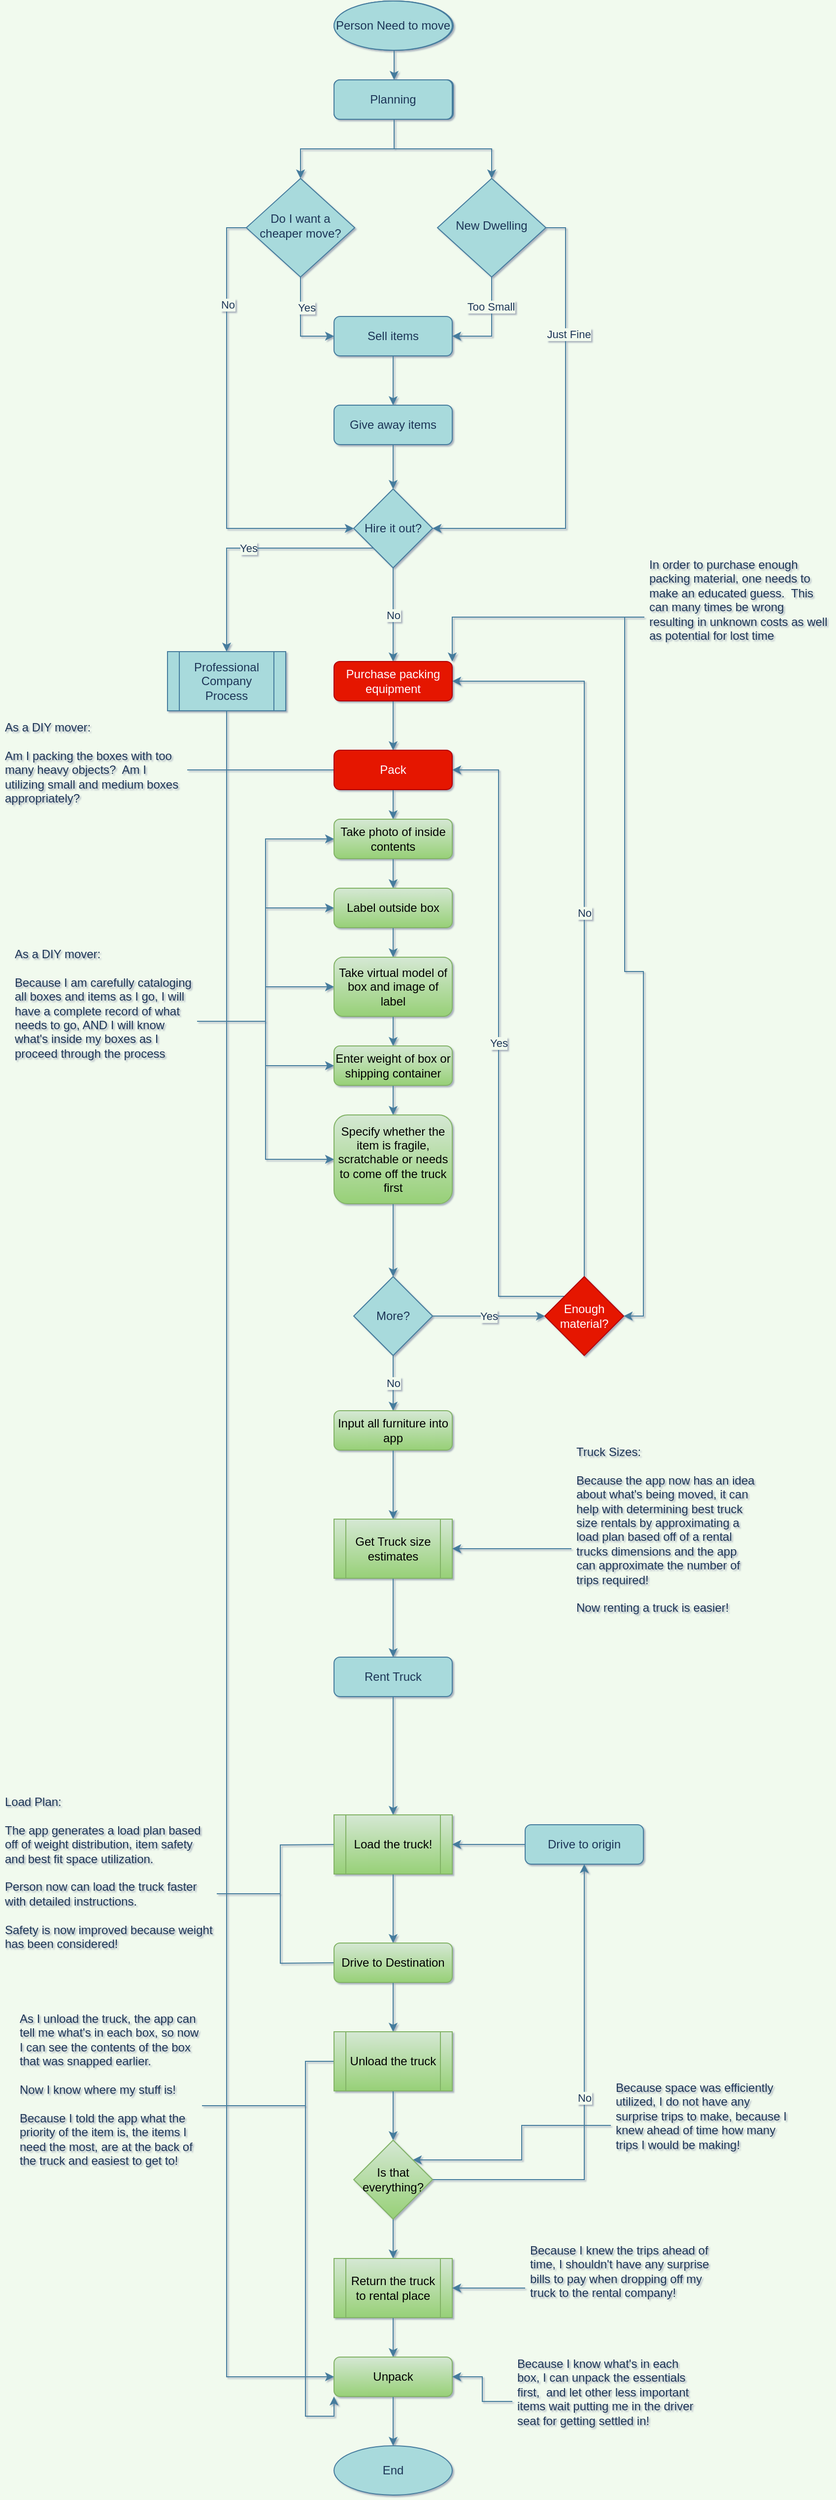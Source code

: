 <mxfile version="13.7.4" type="device"><diagram id="C5RBs43oDa-KdzZeNtuy" name="Page-1"><mxGraphModel dx="2012" dy="659" grid="1" gridSize="10" guides="1" tooltips="1" connect="1" arrows="1" fold="1" page="1" pageScale="1" pageWidth="827" pageHeight="1169" background="#F1FAEE" math="0" shadow="1"><root><mxCell id="WIyWlLk6GJQsqaUBKTNV-0"/><mxCell id="WIyWlLk6GJQsqaUBKTNV-1" parent="WIyWlLk6GJQsqaUBKTNV-0"/><mxCell id="AgDbntee7CzR2gT0Nnll-7" style="edgeStyle=orthogonalEdgeStyle;rounded=0;orthogonalLoop=1;jettySize=auto;html=1;entryX=1;entryY=0.5;entryDx=0;entryDy=0;strokeColor=#457B9D;fontColor=#1D3557;labelBackgroundColor=#F1FAEE;" parent="WIyWlLk6GJQsqaUBKTNV-1" source="WIyWlLk6GJQsqaUBKTNV-6" target="pqsjkemi5PUldkAJivgt-43" edge="1"><mxGeometry relative="1" as="geometry"><mxPoint x="440" y="350" as="targetPoint"/></mxGeometry></mxCell><mxCell id="AgDbntee7CzR2gT0Nnll-9" value="Too Small" style="edgeLabel;html=1;align=center;verticalAlign=middle;resizable=0;points=[];fontColor=#1D3557;labelBackgroundColor=#F1FAEE;" parent="AgDbntee7CzR2gT0Nnll-7" vertex="1" connectable="0"><mxGeometry x="-0.412" y="-1" relative="1" as="geometry"><mxPoint as="offset"/></mxGeometry></mxCell><mxCell id="AgDbntee7CzR2gT0Nnll-31" style="edgeStyle=orthogonalEdgeStyle;rounded=0;orthogonalLoop=1;jettySize=auto;html=1;entryX=1;entryY=0.5;entryDx=0;entryDy=0;exitX=1;exitY=0.5;exitDx=0;exitDy=0;strokeColor=#457B9D;fontColor=#1D3557;labelBackgroundColor=#F1FAEE;" parent="WIyWlLk6GJQsqaUBKTNV-1" source="WIyWlLk6GJQsqaUBKTNV-6" target="pqsjkemi5PUldkAJivgt-45" edge="1"><mxGeometry relative="1" as="geometry"><mxPoint x="420" y="545" as="targetPoint"/></mxGeometry></mxCell><mxCell id="AgDbntee7CzR2gT0Nnll-32" value="Just Fine" style="edgeLabel;html=1;align=center;verticalAlign=middle;resizable=0;points=[];fontColor=#1D3557;labelBackgroundColor=#F1FAEE;" parent="AgDbntee7CzR2gT0Nnll-31" vertex="1" connectable="0"><mxGeometry x="-0.443" y="3" relative="1" as="geometry"><mxPoint as="offset"/></mxGeometry></mxCell><mxCell id="WIyWlLk6GJQsqaUBKTNV-6" value="New Dwelling" style="rhombus;whiteSpace=wrap;html=1;shadow=0;fontFamily=Helvetica;fontSize=12;align=center;strokeWidth=1;spacing=6;spacingTop=-4;fillColor=#A8DADC;strokeColor=#457B9D;fontColor=#1D3557;" parent="WIyWlLk6GJQsqaUBKTNV-1" vertex="1"><mxGeometry x="414" y="190" width="110" height="100" as="geometry"/></mxCell><mxCell id="AgDbntee7CzR2gT0Nnll-8" value="" style="edgeStyle=orthogonalEdgeStyle;rounded=0;orthogonalLoop=1;jettySize=auto;html=1;exitX=0.5;exitY=1;exitDx=0;exitDy=0;strokeColor=#457B9D;fontColor=#1D3557;labelBackgroundColor=#F1FAEE;entryX=0.5;entryY=0;entryDx=0;entryDy=0;" parent="WIyWlLk6GJQsqaUBKTNV-1" source="pqsjkemi5PUldkAJivgt-43" target="pqsjkemi5PUldkAJivgt-44" edge="1"><mxGeometry relative="1" as="geometry"><mxPoint x="380" y="370" as="sourcePoint"/><mxPoint x="380" y="420" as="targetPoint"/></mxGeometry></mxCell><mxCell id="AgDbntee7CzR2gT0Nnll-26" style="edgeStyle=orthogonalEdgeStyle;rounded=0;orthogonalLoop=1;jettySize=auto;html=1;entryX=0.5;entryY=0;entryDx=0;entryDy=0;strokeColor=#457B9D;fontColor=#1D3557;labelBackgroundColor=#F1FAEE;" parent="WIyWlLk6GJQsqaUBKTNV-1" source="AgDbntee7CzR2gT0Nnll-0" target="AgDbntee7CzR2gT0Nnll-1" edge="1"><mxGeometry relative="1" as="geometry"/></mxCell><mxCell id="AgDbntee7CzR2gT0Nnll-0" value="Person Need to move" style="ellipse;whiteSpace=wrap;html=1;fillColor=#A8DADC;strokeColor=#457B9D;fontColor=#1D3557;" parent="WIyWlLk6GJQsqaUBKTNV-1" vertex="1"><mxGeometry x="310" y="10" width="120" height="50" as="geometry"/></mxCell><mxCell id="AgDbntee7CzR2gT0Nnll-27" style="edgeStyle=orthogonalEdgeStyle;rounded=0;orthogonalLoop=1;jettySize=auto;html=1;entryX=0.5;entryY=0;entryDx=0;entryDy=0;strokeColor=#457B9D;fontColor=#1D3557;labelBackgroundColor=#F1FAEE;" parent="WIyWlLk6GJQsqaUBKTNV-1" source="AgDbntee7CzR2gT0Nnll-1" target="WIyWlLk6GJQsqaUBKTNV-6" edge="1"><mxGeometry relative="1" as="geometry"/></mxCell><mxCell id="AgDbntee7CzR2gT0Nnll-30" style="edgeStyle=orthogonalEdgeStyle;rounded=0;orthogonalLoop=1;jettySize=auto;html=1;entryX=0.5;entryY=0;entryDx=0;entryDy=0;exitX=0.5;exitY=1;exitDx=0;exitDy=0;strokeColor=#457B9D;fontColor=#1D3557;labelBackgroundColor=#F1FAEE;" parent="WIyWlLk6GJQsqaUBKTNV-1" source="AgDbntee7CzR2gT0Nnll-1" target="AgDbntee7CzR2gT0Nnll-11" edge="1"><mxGeometry relative="1" as="geometry"/></mxCell><mxCell id="AgDbntee7CzR2gT0Nnll-1" value="Planning" style="rounded=1;whiteSpace=wrap;html=1;fontSize=12;glass=0;strokeWidth=1;shadow=0;fillColor=#A8DADC;strokeColor=#457B9D;fontColor=#1D3557;" parent="WIyWlLk6GJQsqaUBKTNV-1" vertex="1"><mxGeometry x="310" y="90" width="120" height="40" as="geometry"/></mxCell><mxCell id="AgDbntee7CzR2gT0Nnll-5" value="End" style="ellipse;whiteSpace=wrap;html=1;fillColor=#A8DADC;strokeColor=#457B9D;fontColor=#1D3557;" parent="WIyWlLk6GJQsqaUBKTNV-1" vertex="1"><mxGeometry x="309" y="2490" width="120" height="50" as="geometry"/></mxCell><mxCell id="AgDbntee7CzR2gT0Nnll-29" style="edgeStyle=orthogonalEdgeStyle;rounded=0;orthogonalLoop=1;jettySize=auto;html=1;strokeColor=#457B9D;fontColor=#1D3557;labelBackgroundColor=#F1FAEE;exitX=0.5;exitY=1;exitDx=0;exitDy=0;entryX=0.5;entryY=0;entryDx=0;entryDy=0;" parent="WIyWlLk6GJQsqaUBKTNV-1" source="pqsjkemi5PUldkAJivgt-44" target="pqsjkemi5PUldkAJivgt-45" edge="1"><mxGeometry relative="1" as="geometry"><mxPoint x="380" y="460" as="sourcePoint"/><mxPoint x="370" y="500" as="targetPoint"/></mxGeometry></mxCell><mxCell id="AgDbntee7CzR2gT0Nnll-13" style="edgeStyle=orthogonalEdgeStyle;rounded=0;orthogonalLoop=1;jettySize=auto;html=1;entryX=0;entryY=0.5;entryDx=0;entryDy=0;strokeColor=#457B9D;fontColor=#1D3557;labelBackgroundColor=#F1FAEE;" parent="WIyWlLk6GJQsqaUBKTNV-1" source="AgDbntee7CzR2gT0Nnll-11" target="pqsjkemi5PUldkAJivgt-43" edge="1"><mxGeometry relative="1" as="geometry"><mxPoint x="320" y="350" as="targetPoint"/></mxGeometry></mxCell><mxCell id="AgDbntee7CzR2gT0Nnll-14" value="Yes" style="edgeLabel;html=1;align=center;verticalAlign=middle;resizable=0;points=[];fontColor=#1D3557;labelBackgroundColor=#F1FAEE;" parent="AgDbntee7CzR2gT0Nnll-13" vertex="1" connectable="0"><mxGeometry x="-0.338" y="6" relative="1" as="geometry"><mxPoint as="offset"/></mxGeometry></mxCell><mxCell id="AgDbntee7CzR2gT0Nnll-33" style="edgeStyle=orthogonalEdgeStyle;rounded=0;orthogonalLoop=1;jettySize=auto;html=1;exitX=0;exitY=0.5;exitDx=0;exitDy=0;strokeColor=#457B9D;fontColor=#1D3557;labelBackgroundColor=#F1FAEE;entryX=0;entryY=0.5;entryDx=0;entryDy=0;" parent="WIyWlLk6GJQsqaUBKTNV-1" source="AgDbntee7CzR2gT0Nnll-11" target="pqsjkemi5PUldkAJivgt-45" edge="1"><mxGeometry relative="1" as="geometry"><mxPoint x="260" y="460" as="targetPoint"/></mxGeometry></mxCell><mxCell id="AgDbntee7CzR2gT0Nnll-34" value="No" style="edgeLabel;html=1;align=center;verticalAlign=middle;resizable=0;points=[];fontColor=#1D3557;labelBackgroundColor=#F1FAEE;" parent="AgDbntee7CzR2gT0Nnll-33" vertex="1" connectable="0"><mxGeometry x="-0.57" y="1" relative="1" as="geometry"><mxPoint as="offset"/></mxGeometry></mxCell><mxCell id="AgDbntee7CzR2gT0Nnll-11" value="Do I want a cheaper move?" style="rhombus;whiteSpace=wrap;html=1;shadow=0;fontFamily=Helvetica;fontSize=12;align=center;strokeWidth=1;spacing=6;spacingTop=-4;fillColor=#A8DADC;strokeColor=#457B9D;fontColor=#1D3557;" parent="WIyWlLk6GJQsqaUBKTNV-1" vertex="1"><mxGeometry x="220" y="190" width="110" height="100" as="geometry"/></mxCell><mxCell id="AgDbntee7CzR2gT0Nnll-47" value="No" style="edgeStyle=orthogonalEdgeStyle;rounded=0;orthogonalLoop=1;jettySize=auto;html=1;strokeColor=#457B9D;fontColor=#1D3557;labelBackgroundColor=#F1FAEE;exitX=0.5;exitY=1;exitDx=0;exitDy=0;entryX=0.5;entryY=0;entryDx=0;entryDy=0;" parent="WIyWlLk6GJQsqaUBKTNV-1" source="pqsjkemi5PUldkAJivgt-45" target="pqsjkemi5PUldkAJivgt-46" edge="1"><mxGeometry relative="1" as="geometry"><mxPoint x="380" y="585" as="sourcePoint"/><mxPoint x="380" y="680" as="targetPoint"/></mxGeometry></mxCell><mxCell id="BCpCwJ4QVLS-3uEzYNqA-1" value="Yes" style="edgeStyle=orthogonalEdgeStyle;rounded=0;orthogonalLoop=1;jettySize=auto;html=1;exitX=0;exitY=1;exitDx=0;exitDy=0;strokeColor=#457B9D;fontColor=#1D3557;labelBackgroundColor=#F1FAEE;" parent="WIyWlLk6GJQsqaUBKTNV-1" source="pqsjkemi5PUldkAJivgt-45" target="BCpCwJ4QVLS-3uEzYNqA-0" edge="1"><mxGeometry relative="1" as="geometry"><mxPoint x="360" y="565" as="sourcePoint"/></mxGeometry></mxCell><mxCell id="AgDbntee7CzR2gT0Nnll-96" style="edgeStyle=orthogonalEdgeStyle;rounded=0;orthogonalLoop=1;jettySize=auto;html=1;strokeColor=#457B9D;fontColor=#1D3557;labelBackgroundColor=#F1FAEE;exitX=0.5;exitY=1;exitDx=0;exitDy=0;entryX=0.5;entryY=0;entryDx=0;entryDy=0;" parent="WIyWlLk6GJQsqaUBKTNV-1" source="pqsjkemi5PUldkAJivgt-46" target="pqsjkemi5PUldkAJivgt-47" edge="1"><mxGeometry relative="1" as="geometry"><mxPoint x="380" y="720" as="sourcePoint"/><mxPoint x="380" y="770" as="targetPoint"/></mxGeometry></mxCell><mxCell id="pqsjkemi5PUldkAJivgt-5" style="edgeStyle=orthogonalEdgeStyle;rounded=0;orthogonalLoop=1;jettySize=auto;html=1;labelBackgroundColor=#F1FAEE;strokeColor=#457B9D;fontColor=#1D3557;exitX=0.5;exitY=1;exitDx=0;exitDy=0;entryX=0.5;entryY=0;entryDx=0;entryDy=0;" edge="1" parent="WIyWlLk6GJQsqaUBKTNV-1" source="pqsjkemi5PUldkAJivgt-47" target="pqsjkemi5PUldkAJivgt-48"><mxGeometry relative="1" as="geometry"><mxPoint x="380" y="810" as="sourcePoint"/><mxPoint x="380" y="840" as="targetPoint"/></mxGeometry></mxCell><mxCell id="AgDbntee7CzR2gT0Nnll-55" value="Yes" style="edgeStyle=orthogonalEdgeStyle;rounded=0;orthogonalLoop=1;jettySize=auto;html=1;strokeColor=#457B9D;fontColor=#1D3557;labelBackgroundColor=#F1FAEE;exitX=1;exitY=0.5;exitDx=0;exitDy=0;" parent="WIyWlLk6GJQsqaUBKTNV-1" source="pqsjkemi5PUldkAJivgt-53" target="AgDbntee7CzR2gT0Nnll-54" edge="1"><mxGeometry relative="1" as="geometry"><mxPoint x="419" y="1344" as="sourcePoint"/></mxGeometry></mxCell><mxCell id="AgDbntee7CzR2gT0Nnll-59" value="No" style="edgeStyle=orthogonalEdgeStyle;rounded=0;orthogonalLoop=1;jettySize=auto;html=1;strokeColor=#457B9D;fontColor=#1D3557;labelBackgroundColor=#F1FAEE;exitX=0.5;exitY=1;exitDx=0;exitDy=0;entryX=0.5;entryY=0;entryDx=0;entryDy=0;" parent="WIyWlLk6GJQsqaUBKTNV-1" source="pqsjkemi5PUldkAJivgt-53" target="pqsjkemi5PUldkAJivgt-54" edge="1"><mxGeometry relative="1" as="geometry"><mxPoint x="379" y="1384" as="sourcePoint"/><mxPoint x="380" y="1440" as="targetPoint"/></mxGeometry></mxCell><mxCell id="AgDbntee7CzR2gT0Nnll-56" value="No" style="edgeStyle=orthogonalEdgeStyle;rounded=0;orthogonalLoop=1;jettySize=auto;html=1;entryX=1;entryY=0.5;entryDx=0;entryDy=0;exitX=0.5;exitY=0;exitDx=0;exitDy=0;strokeColor=#457B9D;fontColor=#1D3557;labelBackgroundColor=#F1FAEE;" parent="WIyWlLk6GJQsqaUBKTNV-1" source="AgDbntee7CzR2gT0Nnll-54" target="pqsjkemi5PUldkAJivgt-46" edge="1"><mxGeometry relative="1" as="geometry"><mxPoint x="440" y="700" as="targetPoint"/></mxGeometry></mxCell><mxCell id="AgDbntee7CzR2gT0Nnll-57" value="Yes" style="edgeStyle=orthogonalEdgeStyle;rounded=0;orthogonalLoop=1;jettySize=auto;html=1;entryX=1;entryY=0.5;entryDx=0;entryDy=0;exitX=0;exitY=0;exitDx=0;exitDy=0;strokeColor=#457B9D;fontColor=#1D3557;labelBackgroundColor=#F1FAEE;" parent="WIyWlLk6GJQsqaUBKTNV-1" source="AgDbntee7CzR2gT0Nnll-54" target="pqsjkemi5PUldkAJivgt-47" edge="1"><mxGeometry relative="1" as="geometry"><mxPoint x="440" y="790" as="targetPoint"/></mxGeometry></mxCell><mxCell id="AgDbntee7CzR2gT0Nnll-54" value="Enough material?" style="rhombus;whiteSpace=wrap;html=1;fillColor=#e51400;strokeColor=#B20000;fontColor=#ffffff;" parent="WIyWlLk6GJQsqaUBKTNV-1" vertex="1"><mxGeometry x="523" y="1304" width="80" height="80" as="geometry"/></mxCell><mxCell id="AgDbntee7CzR2gT0Nnll-61" value="" style="edgeStyle=orthogonalEdgeStyle;rounded=0;orthogonalLoop=1;jettySize=auto;html=1;strokeColor=#457B9D;fontColor=#1D3557;labelBackgroundColor=#F1FAEE;entryX=0.5;entryY=0;entryDx=0;entryDy=0;exitX=0.5;exitY=1;exitDx=0;exitDy=0;" parent="WIyWlLk6GJQsqaUBKTNV-1" source="pqsjkemi5PUldkAJivgt-56" target="pqsjkemi5PUldkAJivgt-57" edge="1"><mxGeometry relative="1" as="geometry"><mxPoint x="380" y="1730" as="sourcePoint"/><mxPoint x="379" y="1850" as="targetPoint"/></mxGeometry></mxCell><mxCell id="AgDbntee7CzR2gT0Nnll-66" value="" style="edgeStyle=orthogonalEdgeStyle;rounded=0;orthogonalLoop=1;jettySize=auto;html=1;strokeColor=#457B9D;fontColor=#1D3557;labelBackgroundColor=#F1FAEE;exitX=0.5;exitY=1;exitDx=0;exitDy=0;entryX=0.5;entryY=0;entryDx=0;entryDy=0;" parent="WIyWlLk6GJQsqaUBKTNV-1" source="pqsjkemi5PUldkAJivgt-57" target="pqsjkemi5PUldkAJivgt-58" edge="1"><mxGeometry relative="1" as="geometry"><mxPoint x="379" y="1910" as="sourcePoint"/><mxPoint x="379" y="1980" as="targetPoint"/></mxGeometry></mxCell><mxCell id="AgDbntee7CzR2gT0Nnll-65" value="" style="edgeStyle=orthogonalEdgeStyle;rounded=0;orthogonalLoop=1;jettySize=auto;html=1;strokeColor=#457B9D;fontColor=#1D3557;labelBackgroundColor=#F1FAEE;exitX=0.5;exitY=1;exitDx=0;exitDy=0;entryX=0.5;entryY=0;entryDx=0;entryDy=0;" parent="WIyWlLk6GJQsqaUBKTNV-1" source="pqsjkemi5PUldkAJivgt-58" target="pqsjkemi5PUldkAJivgt-59" edge="1"><mxGeometry relative="1" as="geometry"><mxPoint x="379" y="2020" as="sourcePoint"/><mxPoint x="379" y="2070" as="targetPoint"/></mxGeometry></mxCell><mxCell id="AgDbntee7CzR2gT0Nnll-68" value="" style="edgeStyle=orthogonalEdgeStyle;rounded=0;orthogonalLoop=1;jettySize=auto;html=1;strokeColor=#457B9D;fontColor=#1D3557;labelBackgroundColor=#F1FAEE;exitX=0.5;exitY=1;exitDx=0;exitDy=0;entryX=0.5;entryY=0;entryDx=0;entryDy=0;" parent="WIyWlLk6GJQsqaUBKTNV-1" source="pqsjkemi5PUldkAJivgt-59" target="pqsjkemi5PUldkAJivgt-60" edge="1"><mxGeometry relative="1" as="geometry"><mxPoint x="379" y="2130" as="sourcePoint"/><mxPoint x="379" y="2180" as="targetPoint"/></mxGeometry></mxCell><mxCell id="AgDbntee7CzR2gT0Nnll-70" value="No" style="edgeStyle=orthogonalEdgeStyle;rounded=0;orthogonalLoop=1;jettySize=auto;html=1;entryX=0.5;entryY=1;entryDx=0;entryDy=0;strokeColor=#457B9D;fontColor=#1D3557;labelBackgroundColor=#F1FAEE;exitX=1;exitY=0.5;exitDx=0;exitDy=0;" parent="WIyWlLk6GJQsqaUBKTNV-1" source="pqsjkemi5PUldkAJivgt-60" target="AgDbntee7CzR2gT0Nnll-69" edge="1"><mxGeometry relative="1" as="geometry"><mxPoint x="419" y="2220" as="sourcePoint"/></mxGeometry></mxCell><mxCell id="AgDbntee7CzR2gT0Nnll-92" value="" style="edgeStyle=orthogonalEdgeStyle;rounded=0;orthogonalLoop=1;jettySize=auto;html=1;strokeColor=#457B9D;fontColor=#1D3557;labelBackgroundColor=#F1FAEE;exitX=0.5;exitY=1;exitDx=0;exitDy=0;" parent="WIyWlLk6GJQsqaUBKTNV-1" source="pqsjkemi5PUldkAJivgt-60" target="AgDbntee7CzR2gT0Nnll-72" edge="1"><mxGeometry relative="1" as="geometry"><mxPoint x="379" y="2260" as="sourcePoint"/></mxGeometry></mxCell><mxCell id="AgDbntee7CzR2gT0Nnll-71" value="" style="edgeStyle=orthogonalEdgeStyle;rounded=0;orthogonalLoop=1;jettySize=auto;html=1;strokeColor=#457B9D;fontColor=#1D3557;labelBackgroundColor=#F1FAEE;entryX=1;entryY=0.5;entryDx=0;entryDy=0;" parent="WIyWlLk6GJQsqaUBKTNV-1" source="AgDbntee7CzR2gT0Nnll-69" target="pqsjkemi5PUldkAJivgt-57" edge="1"><mxGeometry relative="1" as="geometry"><mxPoint x="439" y="1880" as="targetPoint"/></mxGeometry></mxCell><mxCell id="AgDbntee7CzR2gT0Nnll-69" value="Drive to origin" style="rounded=1;whiteSpace=wrap;html=1;fontSize=12;glass=0;strokeWidth=1;shadow=0;fillColor=#A8DADC;strokeColor=#457B9D;fontColor=#1D3557;" parent="WIyWlLk6GJQsqaUBKTNV-1" vertex="1"><mxGeometry x="503" y="1860" width="120" height="40" as="geometry"/></mxCell><mxCell id="AgDbntee7CzR2gT0Nnll-94" value="" style="edgeStyle=orthogonalEdgeStyle;rounded=0;orthogonalLoop=1;jettySize=auto;html=1;strokeColor=#457B9D;fontColor=#1D3557;labelBackgroundColor=#F1FAEE;" parent="WIyWlLk6GJQsqaUBKTNV-1" source="AgDbntee7CzR2gT0Nnll-72" target="AgDbntee7CzR2gT0Nnll-93" edge="1"><mxGeometry relative="1" as="geometry"/></mxCell><mxCell id="AgDbntee7CzR2gT0Nnll-72" value="Return the truck to rental place" style="shape=process;whiteSpace=wrap;html=1;backgroundOutline=1;fillColor=#d5e8d4;strokeColor=#82b366;gradientColor=#97d077;" parent="WIyWlLk6GJQsqaUBKTNV-1" vertex="1"><mxGeometry x="309" y="2300" width="120" height="60" as="geometry"/></mxCell><mxCell id="AgDbntee7CzR2gT0Nnll-95" style="edgeStyle=orthogonalEdgeStyle;rounded=0;orthogonalLoop=1;jettySize=auto;html=1;strokeColor=#457B9D;fontColor=#1D3557;labelBackgroundColor=#F1FAEE;" parent="WIyWlLk6GJQsqaUBKTNV-1" source="AgDbntee7CzR2gT0Nnll-93" target="AgDbntee7CzR2gT0Nnll-5" edge="1"><mxGeometry relative="1" as="geometry"/></mxCell><mxCell id="AgDbntee7CzR2gT0Nnll-93" value="Unpack" style="rounded=1;whiteSpace=wrap;html=1;fontSize=12;glass=0;strokeWidth=1;shadow=0;fillColor=#d5e8d4;strokeColor=#82b366;gradientColor=#97d077;" parent="WIyWlLk6GJQsqaUBKTNV-1" vertex="1"><mxGeometry x="309" y="2400" width="120" height="40" as="geometry"/></mxCell><mxCell id="pqsjkemi5PUldkAJivgt-61" style="edgeStyle=orthogonalEdgeStyle;rounded=0;sketch=0;orthogonalLoop=1;jettySize=auto;html=1;entryX=0;entryY=0.5;entryDx=0;entryDy=0;strokeColor=#457B9D;fillColor=#A8DADC;fontColor=#1D3557;exitX=0.5;exitY=1;exitDx=0;exitDy=0;" edge="1" parent="WIyWlLk6GJQsqaUBKTNV-1" source="BCpCwJ4QVLS-3uEzYNqA-0" target="AgDbntee7CzR2gT0Nnll-93"><mxGeometry relative="1" as="geometry"/></mxCell><mxCell id="BCpCwJ4QVLS-3uEzYNqA-0" value="Professional Company Process" style="shape=process;whiteSpace=wrap;html=1;backgroundOutline=1;fillColor=#A8DADC;strokeColor=#457B9D;fontColor=#1D3557;" parent="WIyWlLk6GJQsqaUBKTNV-1" vertex="1"><mxGeometry x="140" y="670" width="120" height="60" as="geometry"/></mxCell><mxCell id="BCpCwJ4QVLS-3uEzYNqA-7" style="edgeStyle=orthogonalEdgeStyle;rounded=0;orthogonalLoop=1;jettySize=auto;html=1;strokeColor=#457B9D;entryX=1;entryY=0;entryDx=0;entryDy=0;fontColor=#1D3557;fillColor=#A8DADC;labelBackgroundColor=#F1FAEE;" parent="WIyWlLk6GJQsqaUBKTNV-1" source="BCpCwJ4QVLS-3uEzYNqA-3" target="pqsjkemi5PUldkAJivgt-46" edge="1"><mxGeometry relative="1" as="geometry"><mxPoint x="440" y="680" as="targetPoint"/></mxGeometry></mxCell><mxCell id="BCpCwJ4QVLS-3uEzYNqA-8" style="edgeStyle=orthogonalEdgeStyle;rounded=0;orthogonalLoop=1;jettySize=auto;html=1;entryX=1;entryY=0.5;entryDx=0;entryDy=0;fontColor=#1D3557;strokeColor=#457B9D;labelBackgroundColor=#F1FAEE;" parent="WIyWlLk6GJQsqaUBKTNV-1" source="BCpCwJ4QVLS-3uEzYNqA-3" target="AgDbntee7CzR2gT0Nnll-54" edge="1"><mxGeometry relative="1" as="geometry"/></mxCell><mxCell id="BCpCwJ4QVLS-3uEzYNqA-3" value="In order to purchase enough packing material, one needs to make an educated guess.&amp;nbsp; This can many times be wrong resulting in unknown costs as well as potential for lost time" style="text;html=1;strokeColor=none;fillColor=none;spacing=5;spacingTop=-20;whiteSpace=wrap;overflow=hidden;rounded=0;fontColor=#1D3557;" parent="WIyWlLk6GJQsqaUBKTNV-1" vertex="1"><mxGeometry x="624" y="585" width="190" height="100" as="geometry"/></mxCell><mxCell id="BCpCwJ4QVLS-3uEzYNqA-10" style="edgeStyle=orthogonalEdgeStyle;rounded=0;orthogonalLoop=1;jettySize=auto;html=1;fontColor=#1D3557;strokeColor=#457B9D;labelBackgroundColor=#F1FAEE;" parent="WIyWlLk6GJQsqaUBKTNV-1" source="BCpCwJ4QVLS-3uEzYNqA-9" edge="1"><mxGeometry relative="1" as="geometry"><mxPoint x="319" y="1880" as="targetPoint"/></mxGeometry></mxCell><mxCell id="BCpCwJ4QVLS-3uEzYNqA-11" style="edgeStyle=orthogonalEdgeStyle;rounded=0;orthogonalLoop=1;jettySize=auto;html=1;fontColor=#1D3557;strokeColor=#457B9D;labelBackgroundColor=#F1FAEE;" parent="WIyWlLk6GJQsqaUBKTNV-1" source="BCpCwJ4QVLS-3uEzYNqA-9" edge="1"><mxGeometry relative="1" as="geometry"><mxPoint x="319" y="2000" as="targetPoint"/></mxGeometry></mxCell><mxCell id="BCpCwJ4QVLS-3uEzYNqA-9" value="&lt;div&gt;Load Plan:&lt;/div&gt;&lt;div&gt;&lt;br&gt;&lt;/div&gt;&lt;div&gt;The app generates a load plan based off of weight distribution, item safety and best fit space utilization.&lt;/div&gt;&lt;div&gt;&lt;br&gt;&lt;/div&gt;&lt;div&gt;Person now can load the truck faster with detailed instructions.&lt;/div&gt;&lt;div&gt;&lt;br&gt;&lt;/div&gt;&lt;div&gt;Safety is now improved because weight has been considered!&lt;br&gt;&lt;/div&gt;" style="text;html=1;strokeColor=none;fillColor=none;spacing=5;spacingTop=-20;whiteSpace=wrap;overflow=hidden;rounded=0;fontColor=#1D3557;" parent="WIyWlLk6GJQsqaUBKTNV-1" vertex="1"><mxGeometry x="-30" y="1840" width="220" height="180" as="geometry"/></mxCell><mxCell id="BCpCwJ4QVLS-3uEzYNqA-13" style="edgeStyle=orthogonalEdgeStyle;rounded=0;orthogonalLoop=1;jettySize=auto;html=1;entryX=0;entryY=0.5;entryDx=0;entryDy=0;fontColor=#1D3557;strokeColor=#457B9D;labelBackgroundColor=#F1FAEE;" parent="WIyWlLk6GJQsqaUBKTNV-1" source="BCpCwJ4QVLS-3uEzYNqA-12" edge="1"><mxGeometry relative="1" as="geometry"><mxPoint x="319" y="2100" as="targetPoint"/><Array as="points"><mxPoint x="280" y="2145"/><mxPoint x="280" y="2100"/></Array></mxGeometry></mxCell><mxCell id="BCpCwJ4QVLS-3uEzYNqA-17" style="edgeStyle=orthogonalEdgeStyle;rounded=0;orthogonalLoop=1;jettySize=auto;html=1;entryX=0;entryY=1;entryDx=0;entryDy=0;fontColor=#1D3557;strokeColor=#457B9D;labelBackgroundColor=#F1FAEE;" parent="WIyWlLk6GJQsqaUBKTNV-1" source="BCpCwJ4QVLS-3uEzYNqA-12" target="AgDbntee7CzR2gT0Nnll-93" edge="1"><mxGeometry relative="1" as="geometry"><Array as="points"><mxPoint x="280" y="2145"/><mxPoint x="280" y="2460"/><mxPoint x="309" y="2460"/></Array></mxGeometry></mxCell><mxCell id="BCpCwJ4QVLS-3uEzYNqA-12" value="&lt;div&gt;As I unload the truck, the app can tell me what's in each box, so now I can see the contents of the box that was snapped earlier.&amp;nbsp; &lt;br&gt;&lt;/div&gt;&lt;div&gt;&lt;br&gt;&lt;/div&gt;&lt;div&gt;Now I know where my stuff is!&lt;/div&gt;&lt;div&gt;&lt;br&gt;&lt;/div&gt;&lt;div&gt;Because I told the app what the priority of the item is, the items I need the most, are at the back of the truck and easiest to get to!&lt;br&gt;&lt;/div&gt;" style="text;html=1;strokeColor=none;fillColor=none;spacing=5;spacingTop=-20;whiteSpace=wrap;overflow=hidden;rounded=0;fontColor=#1D3557;" parent="WIyWlLk6GJQsqaUBKTNV-1" vertex="1"><mxGeometry x="-15" y="2060" width="190" height="170" as="geometry"/></mxCell><mxCell id="BCpCwJ4QVLS-3uEzYNqA-14" style="edgeStyle=orthogonalEdgeStyle;rounded=0;orthogonalLoop=1;jettySize=auto;html=1;exitX=0.5;exitY=1;exitDx=0;exitDy=0;strokeColor=#457B9D;fontColor=#1D3557;labelBackgroundColor=#F1FAEE;" parent="WIyWlLk6GJQsqaUBKTNV-1" source="BCpCwJ4QVLS-3uEzYNqA-12" target="BCpCwJ4QVLS-3uEzYNqA-12" edge="1"><mxGeometry relative="1" as="geometry"/></mxCell><mxCell id="BCpCwJ4QVLS-3uEzYNqA-16" style="edgeStyle=orthogonalEdgeStyle;rounded=0;orthogonalLoop=1;jettySize=auto;html=1;fontColor=#1D3557;strokeColor=#457B9D;labelBackgroundColor=#F1FAEE;" parent="WIyWlLk6GJQsqaUBKTNV-1" source="BCpCwJ4QVLS-3uEzYNqA-15" edge="1"><mxGeometry relative="1" as="geometry"><mxPoint x="320" y="790" as="targetPoint"/></mxGeometry></mxCell><mxCell id="BCpCwJ4QVLS-3uEzYNqA-15" value="&lt;div&gt;As a DIY mover:&lt;/div&gt;&lt;div&gt;&lt;br&gt;&lt;/div&gt;&lt;div&gt;Am I packing the boxes with too many heavy objects?&amp;nbsp; Am I utilizing small and medium boxes appropriately?&lt;br&gt;&lt;/div&gt;" style="text;html=1;strokeColor=none;fillColor=none;spacing=5;spacingTop=-20;whiteSpace=wrap;overflow=hidden;rounded=0;fontColor=#1D3557;" parent="WIyWlLk6GJQsqaUBKTNV-1" vertex="1"><mxGeometry x="-30" y="750" width="190" height="80" as="geometry"/></mxCell><mxCell id="pqsjkemi5PUldkAJivgt-6" style="edgeStyle=orthogonalEdgeStyle;rounded=0;orthogonalLoop=1;jettySize=auto;html=1;labelBackgroundColor=#F1FAEE;strokeColor=#457B9D;fontColor=#1D3557;exitX=0.5;exitY=1;exitDx=0;exitDy=0;entryX=0.5;entryY=0;entryDx=0;entryDy=0;" edge="1" parent="WIyWlLk6GJQsqaUBKTNV-1" source="pqsjkemi5PUldkAJivgt-48" target="pqsjkemi5PUldkAJivgt-49"><mxGeometry relative="1" as="geometry"><mxPoint x="380" y="880" as="sourcePoint"/><mxPoint x="380" y="910" as="targetPoint"/></mxGeometry></mxCell><mxCell id="pqsjkemi5PUldkAJivgt-7" style="edgeStyle=orthogonalEdgeStyle;rounded=0;orthogonalLoop=1;jettySize=auto;html=1;labelBackgroundColor=#F1FAEE;strokeColor=#457B9D;fontColor=#1D3557;exitX=0.5;exitY=1;exitDx=0;exitDy=0;entryX=0.5;entryY=0;entryDx=0;entryDy=0;" edge="1" parent="WIyWlLk6GJQsqaUBKTNV-1" source="pqsjkemi5PUldkAJivgt-49" target="pqsjkemi5PUldkAJivgt-50"><mxGeometry relative="1" as="geometry"><mxPoint x="380" y="950" as="sourcePoint"/><mxPoint x="380" y="980" as="targetPoint"/></mxGeometry></mxCell><mxCell id="pqsjkemi5PUldkAJivgt-8" style="edgeStyle=orthogonalEdgeStyle;rounded=0;orthogonalLoop=1;jettySize=auto;html=1;labelBackgroundColor=#F1FAEE;strokeColor=#457B9D;fontColor=#1D3557;exitX=0.5;exitY=1;exitDx=0;exitDy=0;entryX=0.5;entryY=0;entryDx=0;entryDy=0;" edge="1" parent="WIyWlLk6GJQsqaUBKTNV-1" source="pqsjkemi5PUldkAJivgt-50" target="pqsjkemi5PUldkAJivgt-51"><mxGeometry relative="1" as="geometry"><mxPoint x="380" y="1040" as="sourcePoint"/><mxPoint x="380" y="1070" as="targetPoint"/></mxGeometry></mxCell><mxCell id="pqsjkemi5PUldkAJivgt-13" style="edgeStyle=orthogonalEdgeStyle;rounded=0;orthogonalLoop=1;jettySize=auto;html=1;labelBackgroundColor=#F1FAEE;strokeColor=#457B9D;fontColor=#1D3557;entryX=0.5;entryY=0;entryDx=0;entryDy=0;exitX=0.5;exitY=1;exitDx=0;exitDy=0;" edge="1" parent="WIyWlLk6GJQsqaUBKTNV-1" source="pqsjkemi5PUldkAJivgt-51" target="pqsjkemi5PUldkAJivgt-52"><mxGeometry relative="1" as="geometry"><mxPoint x="380" y="1110" as="sourcePoint"/><mxPoint x="379" y="1140" as="targetPoint"/></mxGeometry></mxCell><mxCell id="pqsjkemi5PUldkAJivgt-62" style="edgeStyle=orthogonalEdgeStyle;rounded=0;sketch=0;orthogonalLoop=1;jettySize=auto;html=1;entryX=0;entryY=0.5;entryDx=0;entryDy=0;strokeColor=#457B9D;fillColor=#A8DADC;fontColor=#1D3557;" edge="1" parent="WIyWlLk6GJQsqaUBKTNV-1" source="pqsjkemi5PUldkAJivgt-10" target="pqsjkemi5PUldkAJivgt-48"><mxGeometry relative="1" as="geometry"/></mxCell><mxCell id="pqsjkemi5PUldkAJivgt-63" style="edgeStyle=orthogonalEdgeStyle;rounded=0;sketch=0;orthogonalLoop=1;jettySize=auto;html=1;entryX=0;entryY=0.5;entryDx=0;entryDy=0;strokeColor=#457B9D;fillColor=#A8DADC;fontColor=#1D3557;" edge="1" parent="WIyWlLk6GJQsqaUBKTNV-1" source="pqsjkemi5PUldkAJivgt-10" target="pqsjkemi5PUldkAJivgt-49"><mxGeometry relative="1" as="geometry"/></mxCell><mxCell id="pqsjkemi5PUldkAJivgt-64" style="edgeStyle=orthogonalEdgeStyle;rounded=0;sketch=0;orthogonalLoop=1;jettySize=auto;html=1;entryX=0;entryY=0.5;entryDx=0;entryDy=0;strokeColor=#457B9D;fillColor=#A8DADC;fontColor=#1D3557;" edge="1" parent="WIyWlLk6GJQsqaUBKTNV-1" source="pqsjkemi5PUldkAJivgt-10" target="pqsjkemi5PUldkAJivgt-50"><mxGeometry relative="1" as="geometry"/></mxCell><mxCell id="pqsjkemi5PUldkAJivgt-65" style="edgeStyle=orthogonalEdgeStyle;rounded=0;sketch=0;orthogonalLoop=1;jettySize=auto;html=1;entryX=0;entryY=0.5;entryDx=0;entryDy=0;strokeColor=#457B9D;fillColor=#A8DADC;fontColor=#1D3557;" edge="1" parent="WIyWlLk6GJQsqaUBKTNV-1" source="pqsjkemi5PUldkAJivgt-10" target="pqsjkemi5PUldkAJivgt-51"><mxGeometry relative="1" as="geometry"/></mxCell><mxCell id="pqsjkemi5PUldkAJivgt-66" style="edgeStyle=orthogonalEdgeStyle;rounded=0;sketch=0;orthogonalLoop=1;jettySize=auto;html=1;entryX=0;entryY=0.5;entryDx=0;entryDy=0;strokeColor=#457B9D;fillColor=#A8DADC;fontColor=#1D3557;" edge="1" parent="WIyWlLk6GJQsqaUBKTNV-1" source="pqsjkemi5PUldkAJivgt-10" target="pqsjkemi5PUldkAJivgt-52"><mxGeometry relative="1" as="geometry"/></mxCell><mxCell id="pqsjkemi5PUldkAJivgt-10" value="&lt;div&gt;As a DIY mover:&lt;/div&gt;&lt;div&gt;&lt;br&gt;&lt;/div&gt;&lt;div&gt;Because I am carefully cataloging all boxes and items as I go, I will have a complete record of what needs to go, AND I will know what's inside my boxes as I proceed through the process&lt;br&gt;&lt;/div&gt;" style="text;html=1;strokeColor=none;fillColor=none;spacing=5;spacingTop=-20;whiteSpace=wrap;overflow=hidden;rounded=0;fontColor=#1D3557;" vertex="1" parent="WIyWlLk6GJQsqaUBKTNV-1"><mxGeometry x="-20" y="980" width="190" height="130" as="geometry"/></mxCell><mxCell id="pqsjkemi5PUldkAJivgt-14" style="edgeStyle=orthogonalEdgeStyle;rounded=0;orthogonalLoop=1;jettySize=auto;html=1;labelBackgroundColor=#F1FAEE;strokeColor=#457B9D;fontColor=#1D3557;exitX=0.5;exitY=1;exitDx=0;exitDy=0;entryX=0.5;entryY=0;entryDx=0;entryDy=0;" edge="1" parent="WIyWlLk6GJQsqaUBKTNV-1" source="pqsjkemi5PUldkAJivgt-52" target="pqsjkemi5PUldkAJivgt-53"><mxGeometry relative="1" as="geometry"><mxPoint x="379" y="1230" as="sourcePoint"/><mxPoint x="379" y="1304" as="targetPoint"/></mxGeometry></mxCell><mxCell id="pqsjkemi5PUldkAJivgt-19" style="edgeStyle=orthogonalEdgeStyle;rounded=0;orthogonalLoop=1;jettySize=auto;html=1;labelBackgroundColor=#F1FAEE;strokeColor=#457B9D;fontColor=#1D3557;exitX=0.5;exitY=1;exitDx=0;exitDy=0;entryX=0.5;entryY=0;entryDx=0;entryDy=0;" edge="1" parent="WIyWlLk6GJQsqaUBKTNV-1" source="pqsjkemi5PUldkAJivgt-54" target="pqsjkemi5PUldkAJivgt-55"><mxGeometry relative="1" as="geometry"><mxPoint x="380" y="1480" as="sourcePoint"/><mxPoint x="380" y="1550" as="targetPoint"/></mxGeometry></mxCell><mxCell id="pqsjkemi5PUldkAJivgt-20" style="edgeStyle=orthogonalEdgeStyle;rounded=0;orthogonalLoop=1;jettySize=auto;html=1;labelBackgroundColor=#F1FAEE;strokeColor=#457B9D;fontColor=#1D3557;exitX=0.5;exitY=1;exitDx=0;exitDy=0;entryX=0.5;entryY=0;entryDx=0;entryDy=0;" edge="1" parent="WIyWlLk6GJQsqaUBKTNV-1" source="pqsjkemi5PUldkAJivgt-55" target="pqsjkemi5PUldkAJivgt-56"><mxGeometry relative="1" as="geometry"><mxPoint x="380" y="1610" as="sourcePoint"/><mxPoint x="380" y="1690" as="targetPoint"/></mxGeometry></mxCell><mxCell id="pqsjkemi5PUldkAJivgt-67" style="edgeStyle=orthogonalEdgeStyle;rounded=0;sketch=0;orthogonalLoop=1;jettySize=auto;html=1;entryX=1;entryY=0.5;entryDx=0;entryDy=0;strokeColor=#457B9D;fillColor=#A8DADC;fontColor=#1D3557;" edge="1" parent="WIyWlLk6GJQsqaUBKTNV-1" source="pqsjkemi5PUldkAJivgt-21" target="pqsjkemi5PUldkAJivgt-55"><mxGeometry relative="1" as="geometry"/></mxCell><mxCell id="pqsjkemi5PUldkAJivgt-21" value="&lt;div&gt;Truck Sizes:&lt;/div&gt;&lt;div&gt;&lt;br&gt;&lt;/div&gt;&lt;div&gt;Because the app now has an idea about what's being moved, it can help with determining best truck size rentals by approximating a load plan based off of a rental trucks dimensions and the app can approximate the number of trips required!&lt;br&gt;&lt;/div&gt;&lt;div&gt;&lt;br&gt;&lt;/div&gt;&lt;div&gt;Now renting a truck is easier!&lt;br&gt;&lt;/div&gt;" style="text;html=1;strokeColor=none;fillColor=none;spacing=5;spacingTop=-20;whiteSpace=wrap;overflow=hidden;rounded=0;fontColor=#1D3557;" vertex="1" parent="WIyWlLk6GJQsqaUBKTNV-1"><mxGeometry x="550" y="1485" width="190" height="190" as="geometry"/></mxCell><mxCell id="pqsjkemi5PUldkAJivgt-68" style="edgeStyle=orthogonalEdgeStyle;rounded=0;sketch=0;orthogonalLoop=1;jettySize=auto;html=1;entryX=1;entryY=0;entryDx=0;entryDy=0;strokeColor=#457B9D;fillColor=#A8DADC;fontColor=#1D3557;" edge="1" parent="WIyWlLk6GJQsqaUBKTNV-1" source="pqsjkemi5PUldkAJivgt-22" target="pqsjkemi5PUldkAJivgt-60"><mxGeometry relative="1" as="geometry"/></mxCell><mxCell id="pqsjkemi5PUldkAJivgt-22" value="Because space was efficiently utilized, I do not have any surprise trips to make, because I knew ahead of time how many trips I would be making!" style="text;html=1;strokeColor=none;fillColor=none;spacing=5;spacingTop=-20;whiteSpace=wrap;overflow=hidden;rounded=0;fontColor=#1D3557;" vertex="1" parent="WIyWlLk6GJQsqaUBKTNV-1"><mxGeometry x="590" y="2130" width="190" height="70" as="geometry"/></mxCell><mxCell id="pqsjkemi5PUldkAJivgt-69" style="edgeStyle=orthogonalEdgeStyle;rounded=0;sketch=0;orthogonalLoop=1;jettySize=auto;html=1;entryX=1;entryY=0.5;entryDx=0;entryDy=0;strokeColor=#457B9D;fillColor=#A8DADC;fontColor=#1D3557;" edge="1" parent="WIyWlLk6GJQsqaUBKTNV-1" source="pqsjkemi5PUldkAJivgt-23" target="AgDbntee7CzR2gT0Nnll-72"><mxGeometry relative="1" as="geometry"/></mxCell><mxCell id="pqsjkemi5PUldkAJivgt-23" value="Because I knew the trips ahead of time, I shouldn't have any surprise bills to pay when dropping off my truck to the rental company!" style="text;html=1;strokeColor=none;fillColor=none;spacing=5;spacingTop=-20;whiteSpace=wrap;overflow=hidden;rounded=0;fontColor=#1D3557;" vertex="1" parent="WIyWlLk6GJQsqaUBKTNV-1"><mxGeometry x="503" y="2295" width="190" height="70" as="geometry"/></mxCell><mxCell id="pqsjkemi5PUldkAJivgt-70" style="edgeStyle=orthogonalEdgeStyle;rounded=0;sketch=0;orthogonalLoop=1;jettySize=auto;html=1;entryX=1;entryY=0.5;entryDx=0;entryDy=0;strokeColor=#457B9D;fillColor=#A8DADC;fontColor=#1D3557;" edge="1" parent="WIyWlLk6GJQsqaUBKTNV-1" source="pqsjkemi5PUldkAJivgt-24" target="AgDbntee7CzR2gT0Nnll-93"><mxGeometry relative="1" as="geometry"/></mxCell><mxCell id="pqsjkemi5PUldkAJivgt-24" value="Because I know what's in each box, I can unpack the essentials first,&amp;nbsp; and let other less important items wait putting me in the driver seat for getting settled in!" style="text;html=1;strokeColor=none;fillColor=none;spacing=5;spacingTop=-20;whiteSpace=wrap;overflow=hidden;rounded=0;fontColor=#1D3557;" vertex="1" parent="WIyWlLk6GJQsqaUBKTNV-1"><mxGeometry x="490" y="2410" width="190" height="70" as="geometry"/></mxCell><mxCell id="pqsjkemi5PUldkAJivgt-25" value="Person Need to move" style="ellipse;whiteSpace=wrap;html=1;fillColor=#A8DADC;strokeColor=#457B9D;fontColor=#1D3557;" vertex="1" parent="WIyWlLk6GJQsqaUBKTNV-1"><mxGeometry x="309" y="10" width="120" height="50" as="geometry"/></mxCell><mxCell id="pqsjkemi5PUldkAJivgt-26" value="Planning" style="rounded=1;whiteSpace=wrap;html=1;fontSize=12;glass=0;strokeWidth=1;shadow=0;fillColor=#A8DADC;strokeColor=#457B9D;fontColor=#1D3557;" vertex="1" parent="WIyWlLk6GJQsqaUBKTNV-1"><mxGeometry x="309" y="90" width="120" height="40" as="geometry"/></mxCell><mxCell id="pqsjkemi5PUldkAJivgt-41" value="Person Need to move" style="ellipse;whiteSpace=wrap;html=1;fillColor=#A8DADC;strokeColor=#457B9D;fontColor=#1D3557;" vertex="1" parent="WIyWlLk6GJQsqaUBKTNV-1"><mxGeometry x="309" y="10" width="120" height="50" as="geometry"/></mxCell><mxCell id="pqsjkemi5PUldkAJivgt-42" value="Planning" style="rounded=1;whiteSpace=wrap;html=1;fontSize=12;glass=0;strokeWidth=1;shadow=0;fillColor=#A8DADC;strokeColor=#457B9D;fontColor=#1D3557;" vertex="1" parent="WIyWlLk6GJQsqaUBKTNV-1"><mxGeometry x="309" y="90" width="120" height="40" as="geometry"/></mxCell><mxCell id="pqsjkemi5PUldkAJivgt-43" value="Sell items" style="rounded=1;whiteSpace=wrap;html=1;fontSize=12;glass=0;strokeWidth=1;shadow=0;fillColor=#A8DADC;strokeColor=#457B9D;fontColor=#1D3557;" vertex="1" parent="WIyWlLk6GJQsqaUBKTNV-1"><mxGeometry x="309" y="330" width="120" height="40" as="geometry"/></mxCell><mxCell id="pqsjkemi5PUldkAJivgt-44" value="Give away items" style="rounded=1;whiteSpace=wrap;html=1;fontSize=12;glass=0;strokeWidth=1;shadow=0;fillColor=#A8DADC;strokeColor=#457B9D;fontColor=#1D3557;" vertex="1" parent="WIyWlLk6GJQsqaUBKTNV-1"><mxGeometry x="309" y="420" width="120" height="40" as="geometry"/></mxCell><mxCell id="pqsjkemi5PUldkAJivgt-45" value="Hire it out?" style="rhombus;whiteSpace=wrap;html=1;fillColor=#A8DADC;strokeColor=#457B9D;fontColor=#1D3557;" vertex="1" parent="WIyWlLk6GJQsqaUBKTNV-1"><mxGeometry x="329" y="505" width="80" height="80" as="geometry"/></mxCell><mxCell id="pqsjkemi5PUldkAJivgt-46" value="Purchase packing equipment" style="rounded=1;whiteSpace=wrap;html=1;fontSize=12;glass=0;strokeWidth=1;shadow=0;fillColor=#e51400;strokeColor=#B20000;fontColor=#ffffff;" vertex="1" parent="WIyWlLk6GJQsqaUBKTNV-1"><mxGeometry x="309" y="680" width="120" height="40" as="geometry"/></mxCell><mxCell id="pqsjkemi5PUldkAJivgt-47" value="Pack" style="rounded=1;whiteSpace=wrap;html=1;fontSize=12;glass=0;strokeWidth=1;shadow=0;fillColor=#e51400;strokeColor=#B20000;fontColor=#ffffff;" vertex="1" parent="WIyWlLk6GJQsqaUBKTNV-1"><mxGeometry x="309" y="770" width="120" height="40" as="geometry"/></mxCell><mxCell id="pqsjkemi5PUldkAJivgt-48" value="Take photo of inside contents" style="rounded=1;whiteSpace=wrap;html=1;fontSize=12;glass=0;strokeWidth=1;shadow=0;fillColor=#d5e8d4;strokeColor=#82b366;gradientColor=#97d077;" vertex="1" parent="WIyWlLk6GJQsqaUBKTNV-1"><mxGeometry x="309" y="840" width="120" height="40" as="geometry"/></mxCell><mxCell id="pqsjkemi5PUldkAJivgt-49" value="Label outside box" style="rounded=1;whiteSpace=wrap;html=1;fontSize=12;glass=0;strokeWidth=1;shadow=0;fillColor=#d5e8d4;strokeColor=#82b366;gradientColor=#97d077;" vertex="1" parent="WIyWlLk6GJQsqaUBKTNV-1"><mxGeometry x="309" y="910" width="120" height="40" as="geometry"/></mxCell><mxCell id="pqsjkemi5PUldkAJivgt-50" value="Take virtual model of box and image of label" style="rounded=1;whiteSpace=wrap;html=1;fontSize=12;glass=0;strokeWidth=1;shadow=0;fillColor=#d5e8d4;strokeColor=#82b366;gradientColor=#97d077;" vertex="1" parent="WIyWlLk6GJQsqaUBKTNV-1"><mxGeometry x="309" y="980" width="120" height="60" as="geometry"/></mxCell><mxCell id="pqsjkemi5PUldkAJivgt-51" value="Enter weight of box or shipping container" style="rounded=1;whiteSpace=wrap;html=1;fontSize=12;glass=0;strokeWidth=1;shadow=0;fillColor=#d5e8d4;strokeColor=#82b366;gradientColor=#97d077;" vertex="1" parent="WIyWlLk6GJQsqaUBKTNV-1"><mxGeometry x="309" y="1070" width="120" height="40" as="geometry"/></mxCell><mxCell id="pqsjkemi5PUldkAJivgt-52" value="Specify whether the item is fragile, scratchable or needs to come off the truck first" style="rounded=1;whiteSpace=wrap;html=1;fontSize=12;glass=0;strokeWidth=1;shadow=0;fillColor=#d5e8d4;strokeColor=#82b366;gradientColor=#97d077;" vertex="1" parent="WIyWlLk6GJQsqaUBKTNV-1"><mxGeometry x="309" y="1140" width="120" height="90" as="geometry"/></mxCell><mxCell id="pqsjkemi5PUldkAJivgt-53" value="More?" style="rhombus;whiteSpace=wrap;html=1;fillColor=#A8DADC;strokeColor=#457B9D;fontColor=#1D3557;" vertex="1" parent="WIyWlLk6GJQsqaUBKTNV-1"><mxGeometry x="329" y="1304" width="80" height="80" as="geometry"/></mxCell><mxCell id="pqsjkemi5PUldkAJivgt-54" value="Input all furniture into app" style="rounded=1;whiteSpace=wrap;html=1;fontSize=12;glass=0;strokeWidth=1;shadow=0;fillColor=#d5e8d4;strokeColor=#82b366;gradientColor=#97d077;" vertex="1" parent="WIyWlLk6GJQsqaUBKTNV-1"><mxGeometry x="309" y="1440" width="120" height="40" as="geometry"/></mxCell><mxCell id="pqsjkemi5PUldkAJivgt-55" value="Get Truck size estimates" style="shape=process;whiteSpace=wrap;html=1;backgroundOutline=1;fillColor=#d5e8d4;strokeColor=#82b366;gradientColor=#97d077;" vertex="1" parent="WIyWlLk6GJQsqaUBKTNV-1"><mxGeometry x="309" y="1550" width="120" height="60" as="geometry"/></mxCell><mxCell id="pqsjkemi5PUldkAJivgt-56" value="Rent Truck" style="rounded=1;whiteSpace=wrap;html=1;fontSize=12;glass=0;strokeWidth=1;shadow=0;fillColor=#A8DADC;strokeColor=#457B9D;fontColor=#1D3557;" vertex="1" parent="WIyWlLk6GJQsqaUBKTNV-1"><mxGeometry x="309" y="1690" width="120" height="40" as="geometry"/></mxCell><mxCell id="pqsjkemi5PUldkAJivgt-57" value="Load the truck!" style="shape=process;whiteSpace=wrap;html=1;backgroundOutline=1;fillColor=#d5e8d4;strokeColor=#82b366;gradientColor=#97d077;" vertex="1" parent="WIyWlLk6GJQsqaUBKTNV-1"><mxGeometry x="309" y="1850" width="120" height="60" as="geometry"/></mxCell><mxCell id="pqsjkemi5PUldkAJivgt-58" value="Drive to Destination" style="rounded=1;whiteSpace=wrap;html=1;fontSize=12;glass=0;strokeWidth=1;shadow=0;fillColor=#d5e8d4;strokeColor=#82b366;gradientColor=#97d077;" vertex="1" parent="WIyWlLk6GJQsqaUBKTNV-1"><mxGeometry x="309" y="1980" width="120" height="40" as="geometry"/></mxCell><mxCell id="pqsjkemi5PUldkAJivgt-59" value="Unload the truck" style="shape=process;whiteSpace=wrap;html=1;backgroundOutline=1;fillColor=#d5e8d4;strokeColor=#82b366;gradientColor=#97d077;" vertex="1" parent="WIyWlLk6GJQsqaUBKTNV-1"><mxGeometry x="309" y="2070" width="120" height="60" as="geometry"/></mxCell><mxCell id="pqsjkemi5PUldkAJivgt-60" value="Is that everything?" style="rhombus;whiteSpace=wrap;html=1;fillColor=#d5e8d4;strokeColor=#82b366;gradientColor=#97d077;" vertex="1" parent="WIyWlLk6GJQsqaUBKTNV-1"><mxGeometry x="329" y="2180" width="80" height="80" as="geometry"/></mxCell></root></mxGraphModel></diagram></mxfile>